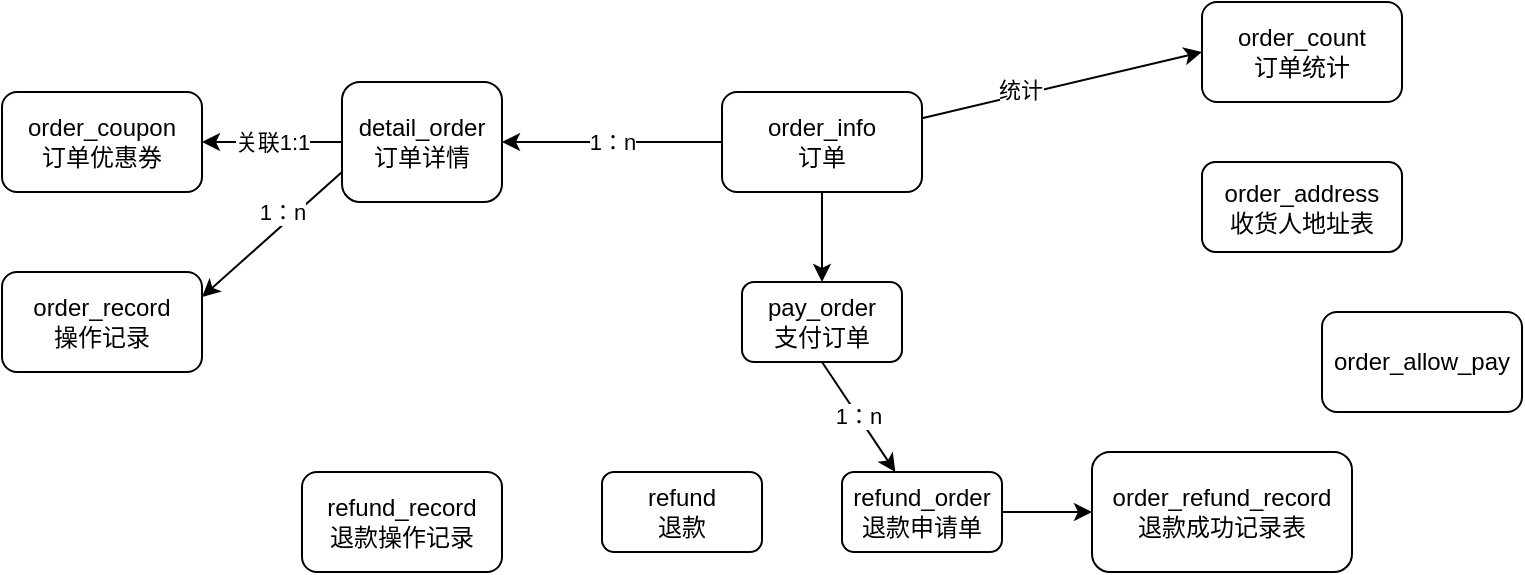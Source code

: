 <mxfile version="15.9.4" type="github">
  <diagram id="EWTMvo6TOPglx_T6JL5v" name="Page-1">
    <mxGraphModel dx="965" dy="621" grid="1" gridSize="10" guides="1" tooltips="1" connect="1" arrows="1" fold="1" page="1" pageScale="1" pageWidth="1169" pageHeight="1654" math="0" shadow="0">
      <root>
        <mxCell id="0" />
        <mxCell id="1" parent="0" />
        <mxCell id="30Ag1pgipsQYN-MuEO8W-20" value="关联1:1" style="edgeStyle=none;rounded=0;orthogonalLoop=1;jettySize=auto;html=1;exitX=0.5;exitY=1;exitDx=0;exitDy=0;entryX=1;entryY=0.5;entryDx=0;entryDy=0;" parent="1" source="30Ag1pgipsQYN-MuEO8W-1" target="30Ag1pgipsQYN-MuEO8W-5" edge="1">
          <mxGeometry relative="1" as="geometry" />
        </mxCell>
        <mxCell id="30Ag1pgipsQYN-MuEO8W-23" value="1：n" style="edgeStyle=none;rounded=0;orthogonalLoop=1;jettySize=auto;html=1;exitX=0.75;exitY=1;exitDx=0;exitDy=0;entryX=1;entryY=0.25;entryDx=0;entryDy=0;" parent="1" source="30Ag1pgipsQYN-MuEO8W-1" target="30Ag1pgipsQYN-MuEO8W-7" edge="1">
          <mxGeometry x="-0.239" y="-5" relative="1" as="geometry">
            <mxPoint as="offset" />
          </mxGeometry>
        </mxCell>
        <mxCell id="30Ag1pgipsQYN-MuEO8W-1" value="detail_order&lt;br&gt;订单详情" style="rounded=1;whiteSpace=wrap;html=1;direction=south;" parent="1" vertex="1">
          <mxGeometry x="210" y="45" width="80" height="60" as="geometry" />
        </mxCell>
        <mxCell id="30Ag1pgipsQYN-MuEO8W-2" value="order_address&lt;br&gt;收货人地址表" style="rounded=1;whiteSpace=wrap;html=1;" parent="1" vertex="1">
          <mxGeometry x="640" y="85" width="100" height="45" as="geometry" />
        </mxCell>
        <mxCell id="30Ag1pgipsQYN-MuEO8W-3" value="order_allow_pay" style="rounded=1;whiteSpace=wrap;html=1;" parent="1" vertex="1">
          <mxGeometry x="700" y="160" width="100" height="50" as="geometry" />
        </mxCell>
        <mxCell id="30Ag1pgipsQYN-MuEO8W-4" value="order_count&lt;br&gt;订单统计" style="rounded=1;whiteSpace=wrap;html=1;" parent="1" vertex="1">
          <mxGeometry x="640" y="5" width="100" height="50" as="geometry" />
        </mxCell>
        <mxCell id="30Ag1pgipsQYN-MuEO8W-5" value="order_coupon&lt;br&gt;订单优惠券" style="rounded=1;whiteSpace=wrap;html=1;" parent="1" vertex="1">
          <mxGeometry x="40" y="50" width="100" height="50" as="geometry" />
        </mxCell>
        <mxCell id="30Ag1pgipsQYN-MuEO8W-19" style="edgeStyle=none;rounded=0;orthogonalLoop=1;jettySize=auto;html=1;entryX=0;entryY=0.5;entryDx=0;entryDy=0;" parent="1" source="30Ag1pgipsQYN-MuEO8W-6" target="30Ag1pgipsQYN-MuEO8W-4" edge="1">
          <mxGeometry relative="1" as="geometry" />
        </mxCell>
        <mxCell id="30Ag1pgipsQYN-MuEO8W-21" value="统计" style="edgeLabel;html=1;align=center;verticalAlign=middle;resizable=0;points=[];" parent="30Ag1pgipsQYN-MuEO8W-19" vertex="1" connectable="0">
          <mxGeometry x="-0.289" y="3" relative="1" as="geometry">
            <mxPoint as="offset" />
          </mxGeometry>
        </mxCell>
        <mxCell id="30Ag1pgipsQYN-MuEO8W-25" value="1：n" style="edgeStyle=none;rounded=0;orthogonalLoop=1;jettySize=auto;html=1;exitX=0;exitY=0.5;exitDx=0;exitDy=0;entryX=0.5;entryY=0;entryDx=0;entryDy=0;" parent="1" source="30Ag1pgipsQYN-MuEO8W-6" target="30Ag1pgipsQYN-MuEO8W-1" edge="1">
          <mxGeometry relative="1" as="geometry">
            <Array as="points">
              <mxPoint x="350" y="75" />
            </Array>
          </mxGeometry>
        </mxCell>
        <mxCell id="30Ag1pgipsQYN-MuEO8W-26" style="edgeStyle=none;rounded=0;orthogonalLoop=1;jettySize=auto;html=1;exitX=0.5;exitY=1;exitDx=0;exitDy=0;entryX=0.5;entryY=0;entryDx=0;entryDy=0;" parent="1" source="30Ag1pgipsQYN-MuEO8W-6" target="30Ag1pgipsQYN-MuEO8W-9" edge="1">
          <mxGeometry relative="1" as="geometry" />
        </mxCell>
        <mxCell id="30Ag1pgipsQYN-MuEO8W-6" value="order_info&lt;br&gt;订单" style="rounded=1;whiteSpace=wrap;html=1;" parent="1" vertex="1">
          <mxGeometry x="400" y="50" width="100" height="50" as="geometry" />
        </mxCell>
        <mxCell id="30Ag1pgipsQYN-MuEO8W-7" value="order_record&lt;br&gt;操作记录" style="rounded=1;whiteSpace=wrap;html=1;" parent="1" vertex="1">
          <mxGeometry x="40" y="140" width="100" height="50" as="geometry" />
        </mxCell>
        <mxCell id="30Ag1pgipsQYN-MuEO8W-8" value="order_refund_record&lt;br&gt;退款成功记录表" style="rounded=1;whiteSpace=wrap;html=1;" parent="1" vertex="1">
          <mxGeometry x="585" y="230" width="130" height="60" as="geometry" />
        </mxCell>
        <mxCell id="30Ag1pgipsQYN-MuEO8W-29" value="1：n" style="edgeStyle=none;rounded=0;orthogonalLoop=1;jettySize=auto;html=1;exitX=0.5;exitY=1;exitDx=0;exitDy=0;" parent="1" source="30Ag1pgipsQYN-MuEO8W-9" target="30Ag1pgipsQYN-MuEO8W-11" edge="1">
          <mxGeometry relative="1" as="geometry" />
        </mxCell>
        <mxCell id="30Ag1pgipsQYN-MuEO8W-9" value="pay_order&lt;br&gt;支付订单" style="rounded=1;whiteSpace=wrap;html=1;" parent="1" vertex="1">
          <mxGeometry x="410" y="145" width="80" height="40" as="geometry" />
        </mxCell>
        <mxCell id="30Ag1pgipsQYN-MuEO8W-10" value="refund&lt;br&gt;退款" style="rounded=1;whiteSpace=wrap;html=1;" parent="1" vertex="1">
          <mxGeometry x="340" y="240" width="80" height="40" as="geometry" />
        </mxCell>
        <mxCell id="30Ag1pgipsQYN-MuEO8W-30" style="edgeStyle=none;rounded=0;orthogonalLoop=1;jettySize=auto;html=1;exitX=1;exitY=0.5;exitDx=0;exitDy=0;" parent="1" source="30Ag1pgipsQYN-MuEO8W-11" target="30Ag1pgipsQYN-MuEO8W-8" edge="1">
          <mxGeometry relative="1" as="geometry" />
        </mxCell>
        <mxCell id="30Ag1pgipsQYN-MuEO8W-11" value="refund_order&lt;br&gt;退款申请单" style="rounded=1;whiteSpace=wrap;html=1;" parent="1" vertex="1">
          <mxGeometry x="460" y="240" width="80" height="40" as="geometry" />
        </mxCell>
        <mxCell id="30Ag1pgipsQYN-MuEO8W-12" value="refund_record&lt;br&gt;退款操作记录" style="rounded=1;whiteSpace=wrap;html=1;" parent="1" vertex="1">
          <mxGeometry x="190" y="240" width="100" height="50" as="geometry" />
        </mxCell>
      </root>
    </mxGraphModel>
  </diagram>
</mxfile>
